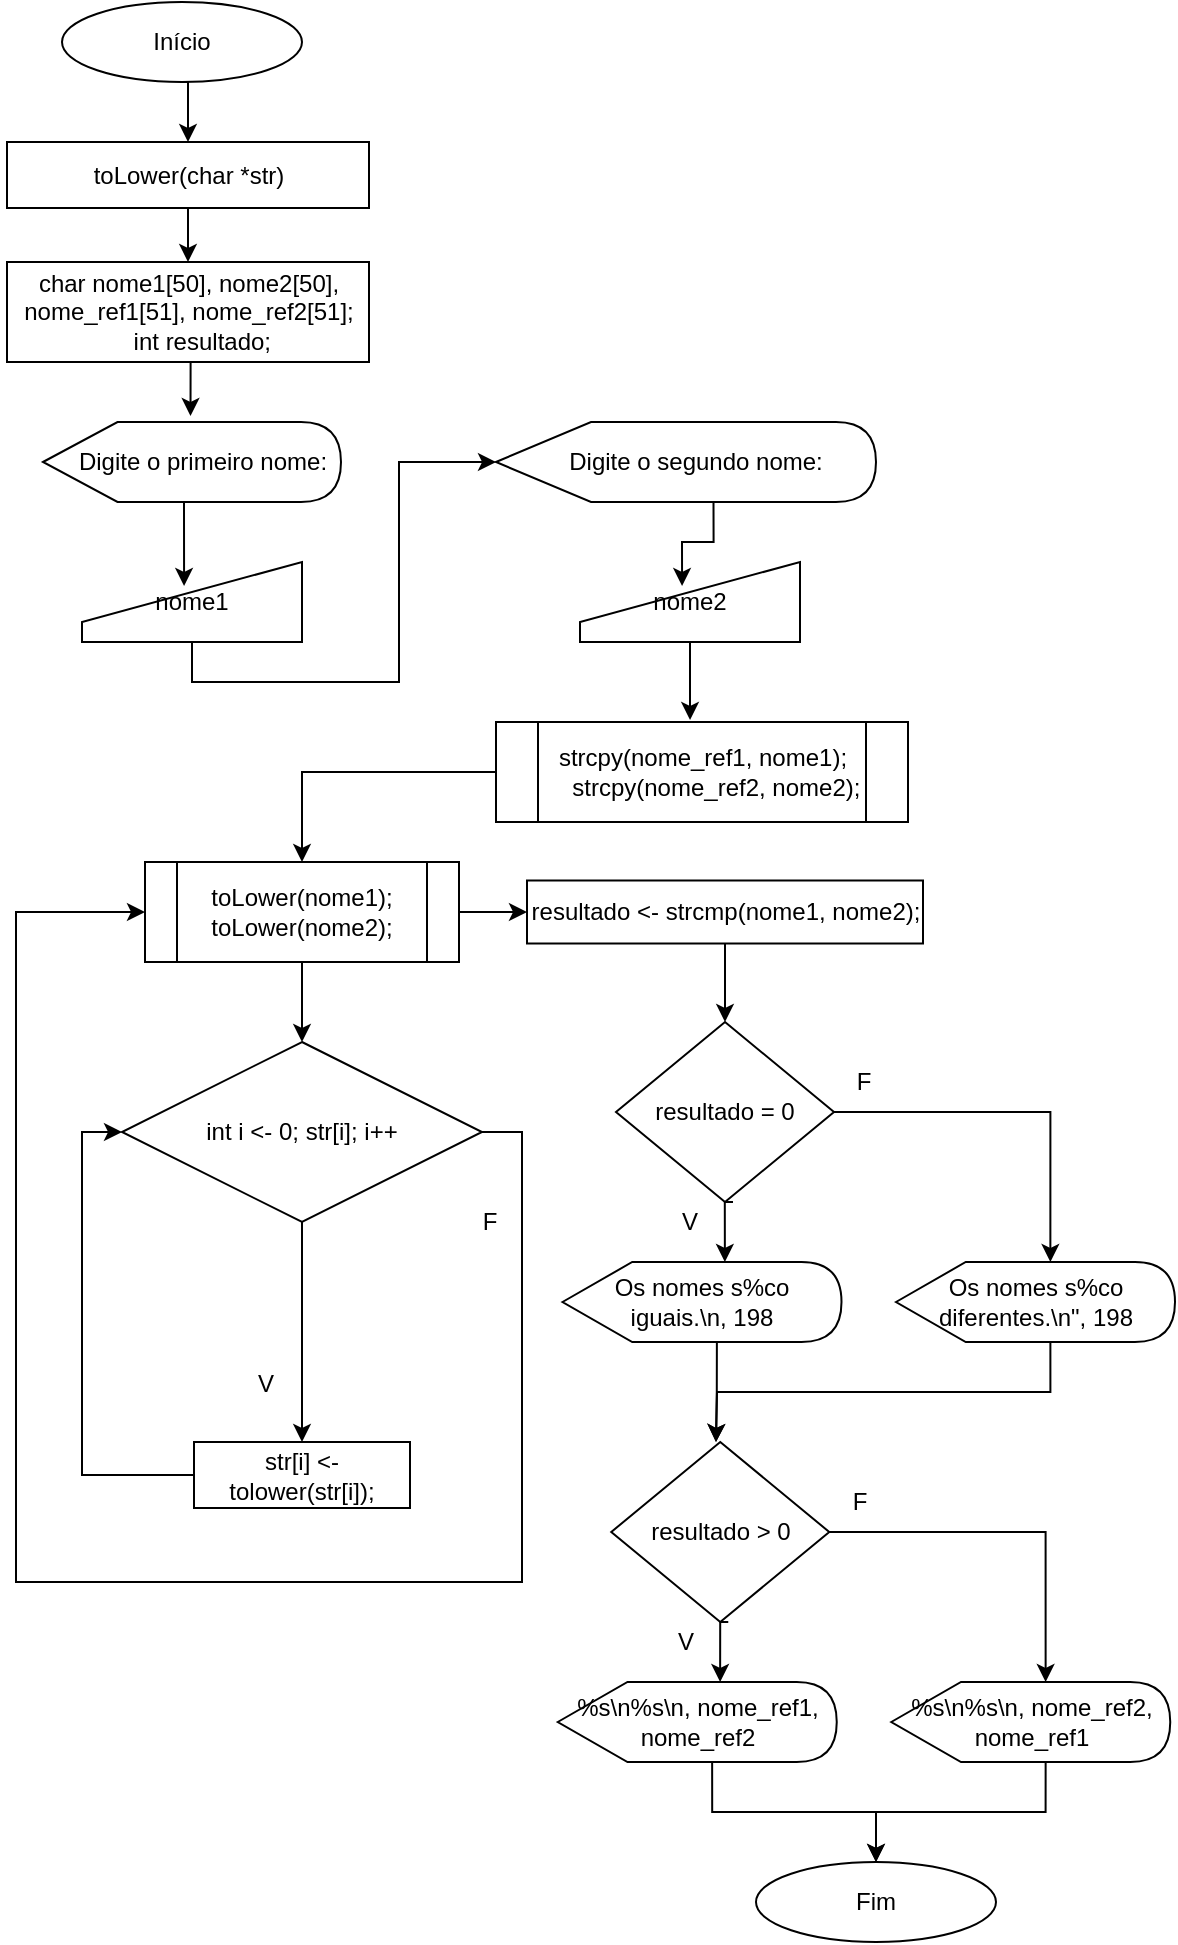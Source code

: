 <mxfile version="24.3.1" type="device">
  <diagram id="eR1Zb5RVLTV1uuEW3yPG" name="Page-1">
    <mxGraphModel dx="880" dy="2814" grid="1" gridSize="10" guides="1" tooltips="1" connect="1" arrows="1" fold="1" page="1" pageScale="1" pageWidth="827" pageHeight="1169" math="0" shadow="0">
      <root>
        <mxCell id="0" />
        <mxCell id="1" parent="0" />
        <mxCell id="NN8kFv3UxyB4Z3Qv7Q7P-32" style="edgeStyle=orthogonalEdgeStyle;rounded=0;orthogonalLoop=1;jettySize=auto;html=1;exitX=1;exitY=0.5;exitDx=0;exitDy=0;entryX=0.5;entryY=0;entryDx=0;entryDy=0;" parent="1" edge="1">
          <mxGeometry relative="1" as="geometry">
            <mxPoint x="560" y="400" as="sourcePoint" />
          </mxGeometry>
        </mxCell>
        <mxCell id="NN8kFv3UxyB4Z3Qv7Q7P-39" style="edgeStyle=orthogonalEdgeStyle;rounded=0;orthogonalLoop=1;jettySize=auto;html=1;exitX=0;exitY=0.5;exitDx=0;exitDy=0;entryX=0;entryY=0;entryDx=40;entryDy=0;entryPerimeter=0;" parent="1" edge="1">
          <mxGeometry relative="1" as="geometry">
            <mxPoint x="480" y="400" as="sourcePoint" />
          </mxGeometry>
        </mxCell>
        <mxCell id="NN8kFv3UxyB4Z3Qv7Q7P-33" style="edgeStyle=orthogonalEdgeStyle;rounded=0;orthogonalLoop=1;jettySize=auto;html=1;exitX=1;exitY=0.5;exitDx=0;exitDy=0;" parent="1" edge="1">
          <mxGeometry relative="1" as="geometry">
            <mxPoint x="640" y="480" as="sourcePoint" />
          </mxGeometry>
        </mxCell>
        <mxCell id="NN8kFv3UxyB4Z3Qv7Q7P-38" style="edgeStyle=orthogonalEdgeStyle;rounded=0;orthogonalLoop=1;jettySize=auto;html=1;exitX=0;exitY=0.5;exitDx=0;exitDy=0;entryX=0;entryY=0;entryDx=40;entryDy=0;entryPerimeter=0;" parent="1" edge="1">
          <mxGeometry relative="1" as="geometry">
            <mxPoint x="560" y="480" as="sourcePoint" />
          </mxGeometry>
        </mxCell>
        <mxCell id="NN8kFv3UxyB4Z3Qv7Q7P-37" style="edgeStyle=orthogonalEdgeStyle;rounded=0;orthogonalLoop=1;jettySize=auto;html=1;exitX=0;exitY=0.5;exitDx=0;exitDy=0;entryX=0;entryY=0;entryDx=40;entryDy=0;entryPerimeter=0;" parent="1" edge="1">
          <mxGeometry relative="1" as="geometry">
            <mxPoint x="640" y="560" as="sourcePoint" />
          </mxGeometry>
        </mxCell>
        <mxCell id="NN8kFv3UxyB4Z3Qv7Q7P-41" style="edgeStyle=orthogonalEdgeStyle;rounded=0;orthogonalLoop=1;jettySize=auto;html=1;exitX=1;exitY=0.5;exitDx=0;exitDy=0;entryX=0;entryY=0;entryDx=40;entryDy=0;entryPerimeter=0;" parent="1" edge="1">
          <mxGeometry relative="1" as="geometry">
            <mxPoint x="720" y="560" as="sourcePoint" />
          </mxGeometry>
        </mxCell>
        <mxCell id="sSCpmMaVxi6PYTEObbiI-27" style="edgeStyle=orthogonalEdgeStyle;rounded=0;orthogonalLoop=1;jettySize=auto;html=1;exitX=1;exitY=0.5;exitDx=0;exitDy=0;entryX=0;entryY=0.5;entryDx=0;entryDy=0;" parent="1" edge="1">
          <mxGeometry relative="1" as="geometry">
            <Array as="points">
              <mxPoint x="220" y="600" />
              <mxPoint x="220" y="750" />
              <mxPoint x="40" y="750" />
              <mxPoint x="40" y="320" />
            </Array>
            <mxPoint x="100" y="320" as="targetPoint" />
          </mxGeometry>
        </mxCell>
        <mxCell id="4o-lOPJ51wKIezAghSig-40" style="edgeStyle=orthogonalEdgeStyle;rounded=0;orthogonalLoop=1;jettySize=auto;html=1;exitX=0.5;exitY=1;exitDx=0;exitDy=0;entryX=0.5;entryY=0;entryDx=0;entryDy=0;" edge="1" parent="1" source="lwcZz6v842X9FkbV30nD-1" target="4o-lOPJ51wKIezAghSig-38">
          <mxGeometry relative="1" as="geometry" />
        </mxCell>
        <mxCell id="lwcZz6v842X9FkbV30nD-1" value="Início" style="ellipse;whiteSpace=wrap;html=1;" parent="1" vertex="1">
          <mxGeometry x="253" y="-1810" width="120" height="40" as="geometry" />
        </mxCell>
        <mxCell id="NFvZZmDYg6qZ6bP0rbpK-52" value="V" style="text;html=1;strokeColor=none;fillColor=none;align=center;verticalAlign=middle;whiteSpace=wrap;rounded=0;" parent="1" vertex="1">
          <mxGeometry x="340" y="-1129" width="30" height="20" as="geometry" />
        </mxCell>
        <mxCell id="fgQoKuZkV8or9lU69tf7-6" style="edgeStyle=orthogonalEdgeStyle;rounded=0;orthogonalLoop=1;jettySize=auto;html=1;exitX=0.5;exitY=1;exitDx=0;exitDy=0;entryX=0.5;entryY=0;entryDx=0;entryDy=0;" parent="1" source="fgQoKuZkV8or9lU69tf7-1" edge="1">
          <mxGeometry relative="1" as="geometry">
            <mxPoint x="373" y="-1290" as="targetPoint" />
          </mxGeometry>
        </mxCell>
        <mxCell id="4o-lOPJ51wKIezAghSig-15" style="edgeStyle=orthogonalEdgeStyle;rounded=0;orthogonalLoop=1;jettySize=auto;html=1;exitX=1;exitY=0.5;exitDx=0;exitDy=0;entryX=0;entryY=0.5;entryDx=0;entryDy=0;" edge="1" parent="1" source="fgQoKuZkV8or9lU69tf7-1" target="4o-lOPJ51wKIezAghSig-14">
          <mxGeometry relative="1" as="geometry" />
        </mxCell>
        <mxCell id="fgQoKuZkV8or9lU69tf7-1" value="&lt;div&gt;toLower(nome1);&lt;/div&gt;&lt;div&gt;&lt;span style=&quot;white-space: normal;&quot;&gt;toLower(nome2);&lt;/span&gt;&lt;/div&gt;" style="shape=process;whiteSpace=wrap;html=1;backgroundOutline=1;" parent="1" vertex="1">
          <mxGeometry x="294.5" y="-1380" width="157" height="50" as="geometry" />
        </mxCell>
        <mxCell id="fgQoKuZkV8or9lU69tf7-8" style="edgeStyle=orthogonalEdgeStyle;rounded=0;orthogonalLoop=1;jettySize=auto;html=1;exitX=0.5;exitY=1;exitDx=0;exitDy=0;entryX=0.5;entryY=0;entryDx=0;entryDy=0;" parent="1" source="fgQoKuZkV8or9lU69tf7-2" target="fgQoKuZkV8or9lU69tf7-4" edge="1">
          <mxGeometry relative="1" as="geometry" />
        </mxCell>
        <mxCell id="4o-lOPJ51wKIezAghSig-37" style="edgeStyle=orthogonalEdgeStyle;rounded=0;orthogonalLoop=1;jettySize=auto;html=1;exitX=1;exitY=0.5;exitDx=0;exitDy=0;entryX=0;entryY=0.5;entryDx=0;entryDy=0;" edge="1" parent="1" source="fgQoKuZkV8or9lU69tf7-2" target="fgQoKuZkV8or9lU69tf7-1">
          <mxGeometry relative="1" as="geometry">
            <Array as="points">
              <mxPoint x="483" y="-1245" />
              <mxPoint x="483" y="-1020" />
              <mxPoint x="230" y="-1020" />
              <mxPoint x="230" y="-1355" />
            </Array>
          </mxGeometry>
        </mxCell>
        <mxCell id="fgQoKuZkV8or9lU69tf7-2" value="int i &amp;lt;- 0; str[i]; i++" style="rhombus;whiteSpace=wrap;html=1;" parent="1" vertex="1">
          <mxGeometry x="283" y="-1290" width="180" height="90" as="geometry" />
        </mxCell>
        <mxCell id="fgQoKuZkV8or9lU69tf7-9" style="edgeStyle=orthogonalEdgeStyle;rounded=0;orthogonalLoop=1;jettySize=auto;html=1;exitX=0;exitY=0.5;exitDx=0;exitDy=0;entryX=0;entryY=0.5;entryDx=0;entryDy=0;" parent="1" source="fgQoKuZkV8or9lU69tf7-4" target="fgQoKuZkV8or9lU69tf7-2" edge="1">
          <mxGeometry relative="1" as="geometry" />
        </mxCell>
        <mxCell id="fgQoKuZkV8or9lU69tf7-4" value="str[i] &amp;lt;- tolower(str[i]);" style="rounded=0;whiteSpace=wrap;html=1;" parent="1" vertex="1">
          <mxGeometry x="319" y="-1090" width="108" height="33" as="geometry" />
        </mxCell>
        <mxCell id="fgQoKuZkV8or9lU69tf7-16" value="Fim" style="ellipse;whiteSpace=wrap;html=1;" parent="1" vertex="1">
          <mxGeometry x="600" y="-880" width="120" height="40" as="geometry" />
        </mxCell>
        <mxCell id="wsi5-25m1rzmmsr4iQMM-1" value="F" style="text;html=1;strokeColor=none;fillColor=none;align=center;verticalAlign=middle;whiteSpace=wrap;rounded=0;" parent="1" vertex="1">
          <mxGeometry x="451.5" y="-1210" width="30" height="20" as="geometry" />
        </mxCell>
        <mxCell id="4o-lOPJ51wKIezAghSig-1" value="&lt;div&gt;char nome1[50], nome2[50], nome_ref1[51], nome_ref2[51];&lt;/div&gt;&lt;div&gt;&amp;nbsp; &amp;nbsp; int resultado;&lt;/div&gt;" style="rounded=0;whiteSpace=wrap;html=1;" vertex="1" parent="1">
          <mxGeometry x="225.5" y="-1680" width="181" height="50" as="geometry" />
        </mxCell>
        <mxCell id="4o-lOPJ51wKIezAghSig-3" value="nome1" style="shape=manualInput;whiteSpace=wrap;html=1;" vertex="1" parent="1">
          <mxGeometry x="263" y="-1530" width="110" height="40" as="geometry" />
        </mxCell>
        <mxCell id="4o-lOPJ51wKIezAghSig-4" value="&lt;div&gt;&amp;nbsp; &amp;nbsp; Digite o primeiro nome:&amp;nbsp;&lt;/div&gt;" style="shape=display;whiteSpace=wrap;html=1;" vertex="1" parent="1">
          <mxGeometry x="243.5" y="-1600" width="149" height="40" as="geometry" />
        </mxCell>
        <mxCell id="4o-lOPJ51wKIezAghSig-5" style="edgeStyle=orthogonalEdgeStyle;rounded=0;orthogonalLoop=1;jettySize=auto;html=1;exitX=0.5;exitY=1;exitDx=0;exitDy=0;entryX=0.495;entryY=-0.075;entryDx=0;entryDy=0;entryPerimeter=0;" edge="1" parent="1" source="4o-lOPJ51wKIezAghSig-1" target="4o-lOPJ51wKIezAghSig-4">
          <mxGeometry relative="1" as="geometry" />
        </mxCell>
        <mxCell id="4o-lOPJ51wKIezAghSig-6" style="edgeStyle=orthogonalEdgeStyle;rounded=0;orthogonalLoop=1;jettySize=auto;html=1;exitX=0;exitY=0;exitDx=108.75;exitDy=40;exitPerimeter=0;entryX=0.464;entryY=0.3;entryDx=0;entryDy=0;entryPerimeter=0;" edge="1" parent="1" source="4o-lOPJ51wKIezAghSig-4" target="4o-lOPJ51wKIezAghSig-3">
          <mxGeometry relative="1" as="geometry">
            <Array as="points">
              <mxPoint x="314" y="-1560" />
            </Array>
          </mxGeometry>
        </mxCell>
        <mxCell id="4o-lOPJ51wKIezAghSig-7" value="nome2" style="shape=manualInput;whiteSpace=wrap;html=1;" vertex="1" parent="1">
          <mxGeometry x="512" y="-1530" width="110" height="40" as="geometry" />
        </mxCell>
        <mxCell id="4o-lOPJ51wKIezAghSig-8" value="&lt;div&gt;&amp;nbsp; &amp;nbsp; Digite o segundo nome:&amp;nbsp;&lt;/div&gt;" style="shape=display;whiteSpace=wrap;html=1;" vertex="1" parent="1">
          <mxGeometry x="470" y="-1600" width="190" height="40" as="geometry" />
        </mxCell>
        <mxCell id="4o-lOPJ51wKIezAghSig-9" style="edgeStyle=orthogonalEdgeStyle;rounded=0;orthogonalLoop=1;jettySize=auto;html=1;exitX=0;exitY=0;exitDx=108.75;exitDy=40;exitPerimeter=0;entryX=0.464;entryY=0.3;entryDx=0;entryDy=0;entryPerimeter=0;" edge="1" source="4o-lOPJ51wKIezAghSig-8" target="4o-lOPJ51wKIezAghSig-7" parent="1">
          <mxGeometry relative="1" as="geometry" />
        </mxCell>
        <mxCell id="4o-lOPJ51wKIezAghSig-10" style="edgeStyle=orthogonalEdgeStyle;rounded=0;orthogonalLoop=1;jettySize=auto;html=1;exitX=0.5;exitY=1;exitDx=0;exitDy=0;entryX=0;entryY=0.5;entryDx=0;entryDy=0;entryPerimeter=0;" edge="1" parent="1" source="4o-lOPJ51wKIezAghSig-3" target="4o-lOPJ51wKIezAghSig-8">
          <mxGeometry relative="1" as="geometry" />
        </mxCell>
        <mxCell id="4o-lOPJ51wKIezAghSig-13" style="edgeStyle=orthogonalEdgeStyle;rounded=0;orthogonalLoop=1;jettySize=auto;html=1;exitX=0;exitY=0.5;exitDx=0;exitDy=0;entryX=0.5;entryY=0;entryDx=0;entryDy=0;" edge="1" parent="1" source="4o-lOPJ51wKIezAghSig-11" target="fgQoKuZkV8or9lU69tf7-1">
          <mxGeometry relative="1" as="geometry" />
        </mxCell>
        <mxCell id="4o-lOPJ51wKIezAghSig-11" value="&lt;div&gt;strcpy(nome_ref1, nome1);&lt;/div&gt;&lt;div&gt;&amp;nbsp; &amp;nbsp; strcpy(nome_ref2, nome2);&lt;/div&gt;" style="shape=process;whiteSpace=wrap;html=1;backgroundOutline=1;" vertex="1" parent="1">
          <mxGeometry x="470" y="-1450" width="206" height="50" as="geometry" />
        </mxCell>
        <mxCell id="4o-lOPJ51wKIezAghSig-12" style="edgeStyle=orthogonalEdgeStyle;rounded=0;orthogonalLoop=1;jettySize=auto;html=1;exitX=0.5;exitY=1;exitDx=0;exitDy=0;entryX=0.471;entryY=-0.02;entryDx=0;entryDy=0;entryPerimeter=0;" edge="1" parent="1" source="4o-lOPJ51wKIezAghSig-7" target="4o-lOPJ51wKIezAghSig-11">
          <mxGeometry relative="1" as="geometry" />
        </mxCell>
        <mxCell id="4o-lOPJ51wKIezAghSig-17" style="edgeStyle=orthogonalEdgeStyle;rounded=0;orthogonalLoop=1;jettySize=auto;html=1;exitX=0.5;exitY=1;exitDx=0;exitDy=0;entryX=0.5;entryY=0;entryDx=0;entryDy=0;" edge="1" parent="1" source="4o-lOPJ51wKIezAghSig-14" target="4o-lOPJ51wKIezAghSig-16">
          <mxGeometry relative="1" as="geometry" />
        </mxCell>
        <mxCell id="4o-lOPJ51wKIezAghSig-14" value="resultado &amp;lt;- strcmp(nome1, nome2);" style="rounded=0;whiteSpace=wrap;html=1;" vertex="1" parent="1">
          <mxGeometry x="485.5" y="-1370.75" width="198" height="31.5" as="geometry" />
        </mxCell>
        <mxCell id="4o-lOPJ51wKIezAghSig-16" value="resultado = 0" style="rhombus;whiteSpace=wrap;html=1;" vertex="1" parent="1">
          <mxGeometry x="530" y="-1300" width="109" height="90" as="geometry" />
        </mxCell>
        <mxCell id="4o-lOPJ51wKIezAghSig-34" style="edgeStyle=orthogonalEdgeStyle;rounded=0;orthogonalLoop=1;jettySize=auto;html=1;exitX=0;exitY=0;exitDx=77.188;exitDy=40;exitPerimeter=0;" edge="1" parent="1" source="4o-lOPJ51wKIezAghSig-18">
          <mxGeometry relative="1" as="geometry">
            <mxPoint x="580" y="-1090" as="targetPoint" />
          </mxGeometry>
        </mxCell>
        <mxCell id="4o-lOPJ51wKIezAghSig-18" value="&lt;div&gt;Os nomes s%co iguais.\n, 198&lt;/div&gt;" style="shape=display;whiteSpace=wrap;html=1;" vertex="1" parent="1">
          <mxGeometry x="503.25" y="-1180" width="139.5" height="40" as="geometry" />
        </mxCell>
        <mxCell id="4o-lOPJ51wKIezAghSig-19" style="edgeStyle=orthogonalEdgeStyle;rounded=0;orthogonalLoop=1;jettySize=auto;html=1;exitX=0.5;exitY=1;exitDx=0;exitDy=0;entryX=0;entryY=0;entryDx=77.188;entryDy=0;entryPerimeter=0;" edge="1" parent="1">
          <mxGeometry relative="1" as="geometry">
            <mxPoint x="588.5" y="-1210" as="sourcePoint" />
            <mxPoint x="584.438" y="-1180" as="targetPoint" />
          </mxGeometry>
        </mxCell>
        <mxCell id="4o-lOPJ51wKIezAghSig-33" style="edgeStyle=orthogonalEdgeStyle;rounded=0;orthogonalLoop=1;jettySize=auto;html=1;exitX=0;exitY=0;exitDx=77.188;exitDy=40;exitPerimeter=0;" edge="1" parent="1" source="4o-lOPJ51wKIezAghSig-20">
          <mxGeometry relative="1" as="geometry">
            <mxPoint x="580" y="-1090" as="targetPoint" />
          </mxGeometry>
        </mxCell>
        <mxCell id="4o-lOPJ51wKIezAghSig-20" value="&lt;div&gt;Os nomes s%co diferentes.\n&quot;, 198&lt;/div&gt;" style="shape=display;whiteSpace=wrap;html=1;" vertex="1" parent="1">
          <mxGeometry x="670" y="-1180" width="139.5" height="40" as="geometry" />
        </mxCell>
        <mxCell id="4o-lOPJ51wKIezAghSig-21" style="edgeStyle=orthogonalEdgeStyle;rounded=0;orthogonalLoop=1;jettySize=auto;html=1;exitX=1;exitY=0.5;exitDx=0;exitDy=0;entryX=0;entryY=0;entryDx=77.188;entryDy=0;entryPerimeter=0;" edge="1" parent="1" source="4o-lOPJ51wKIezAghSig-16" target="4o-lOPJ51wKIezAghSig-20">
          <mxGeometry relative="1" as="geometry" />
        </mxCell>
        <mxCell id="4o-lOPJ51wKIezAghSig-22" value="F" style="text;html=1;strokeColor=none;fillColor=none;align=center;verticalAlign=middle;whiteSpace=wrap;rounded=0;" vertex="1" parent="1">
          <mxGeometry x="639" y="-1280" width="30" height="20" as="geometry" />
        </mxCell>
        <mxCell id="4o-lOPJ51wKIezAghSig-23" value="V" style="text;html=1;strokeColor=none;fillColor=none;align=center;verticalAlign=middle;whiteSpace=wrap;rounded=0;" vertex="1" parent="1">
          <mxGeometry x="552" y="-1210" width="30" height="20" as="geometry" />
        </mxCell>
        <mxCell id="4o-lOPJ51wKIezAghSig-24" value="resultado &amp;gt; 0" style="rhombus;whiteSpace=wrap;html=1;" vertex="1" parent="1">
          <mxGeometry x="527.63" y="-1090" width="109" height="90" as="geometry" />
        </mxCell>
        <mxCell id="4o-lOPJ51wKIezAghSig-36" style="edgeStyle=orthogonalEdgeStyle;rounded=0;orthogonalLoop=1;jettySize=auto;html=1;exitX=0;exitY=0;exitDx=77.188;exitDy=40;exitPerimeter=0;entryX=0.5;entryY=0;entryDx=0;entryDy=0;" edge="1" parent="1" source="4o-lOPJ51wKIezAghSig-25" target="fgQoKuZkV8or9lU69tf7-16">
          <mxGeometry relative="1" as="geometry" />
        </mxCell>
        <mxCell id="4o-lOPJ51wKIezAghSig-25" value="&lt;div&gt;%s\n%s\n, nome_ref1, nome_ref2&lt;/div&gt;" style="shape=display;whiteSpace=wrap;html=1;" vertex="1" parent="1">
          <mxGeometry x="500.88" y="-970" width="139.5" height="40" as="geometry" />
        </mxCell>
        <mxCell id="4o-lOPJ51wKIezAghSig-26" style="edgeStyle=orthogonalEdgeStyle;rounded=0;orthogonalLoop=1;jettySize=auto;html=1;exitX=0.5;exitY=1;exitDx=0;exitDy=0;entryX=0;entryY=0;entryDx=77.188;entryDy=0;entryPerimeter=0;" edge="1" parent="1">
          <mxGeometry relative="1" as="geometry">
            <mxPoint x="586.13" y="-1000" as="sourcePoint" />
            <mxPoint x="582.067" y="-970" as="targetPoint" />
          </mxGeometry>
        </mxCell>
        <mxCell id="4o-lOPJ51wKIezAghSig-35" style="edgeStyle=orthogonalEdgeStyle;rounded=0;orthogonalLoop=1;jettySize=auto;html=1;exitX=0;exitY=0;exitDx=77.188;exitDy=40;exitPerimeter=0;entryX=0.5;entryY=0;entryDx=0;entryDy=0;" edge="1" parent="1" source="4o-lOPJ51wKIezAghSig-27" target="fgQoKuZkV8or9lU69tf7-16">
          <mxGeometry relative="1" as="geometry" />
        </mxCell>
        <mxCell id="4o-lOPJ51wKIezAghSig-27" value="&lt;div&gt;%s\n%s\n, nome_ref2, nome_ref1&lt;/div&gt;" style="shape=display;whiteSpace=wrap;html=1;" vertex="1" parent="1">
          <mxGeometry x="667.63" y="-970" width="139.5" height="40" as="geometry" />
        </mxCell>
        <mxCell id="4o-lOPJ51wKIezAghSig-28" style="edgeStyle=orthogonalEdgeStyle;rounded=0;orthogonalLoop=1;jettySize=auto;html=1;exitX=1;exitY=0.5;exitDx=0;exitDy=0;entryX=0;entryY=0;entryDx=77.188;entryDy=0;entryPerimeter=0;" edge="1" source="4o-lOPJ51wKIezAghSig-24" target="4o-lOPJ51wKIezAghSig-27" parent="1">
          <mxGeometry relative="1" as="geometry" />
        </mxCell>
        <mxCell id="4o-lOPJ51wKIezAghSig-29" value="F" style="text;html=1;strokeColor=none;fillColor=none;align=center;verticalAlign=middle;whiteSpace=wrap;rounded=0;" vertex="1" parent="1">
          <mxGeometry x="636.63" y="-1070" width="30" height="20" as="geometry" />
        </mxCell>
        <mxCell id="4o-lOPJ51wKIezAghSig-30" value="V" style="text;html=1;strokeColor=none;fillColor=none;align=center;verticalAlign=middle;whiteSpace=wrap;rounded=0;" vertex="1" parent="1">
          <mxGeometry x="549.63" y="-1000" width="30" height="20" as="geometry" />
        </mxCell>
        <mxCell id="4o-lOPJ51wKIezAghSig-39" style="edgeStyle=orthogonalEdgeStyle;rounded=0;orthogonalLoop=1;jettySize=auto;html=1;exitX=0.5;exitY=1;exitDx=0;exitDy=0;entryX=0.5;entryY=0;entryDx=0;entryDy=0;" edge="1" parent="1" source="4o-lOPJ51wKIezAghSig-38" target="4o-lOPJ51wKIezAghSig-1">
          <mxGeometry relative="1" as="geometry" />
        </mxCell>
        <mxCell id="4o-lOPJ51wKIezAghSig-38" value="toLower(char *str)" style="rounded=0;whiteSpace=wrap;html=1;" vertex="1" parent="1">
          <mxGeometry x="225.5" y="-1740" width="181" height="33" as="geometry" />
        </mxCell>
      </root>
    </mxGraphModel>
  </diagram>
</mxfile>
